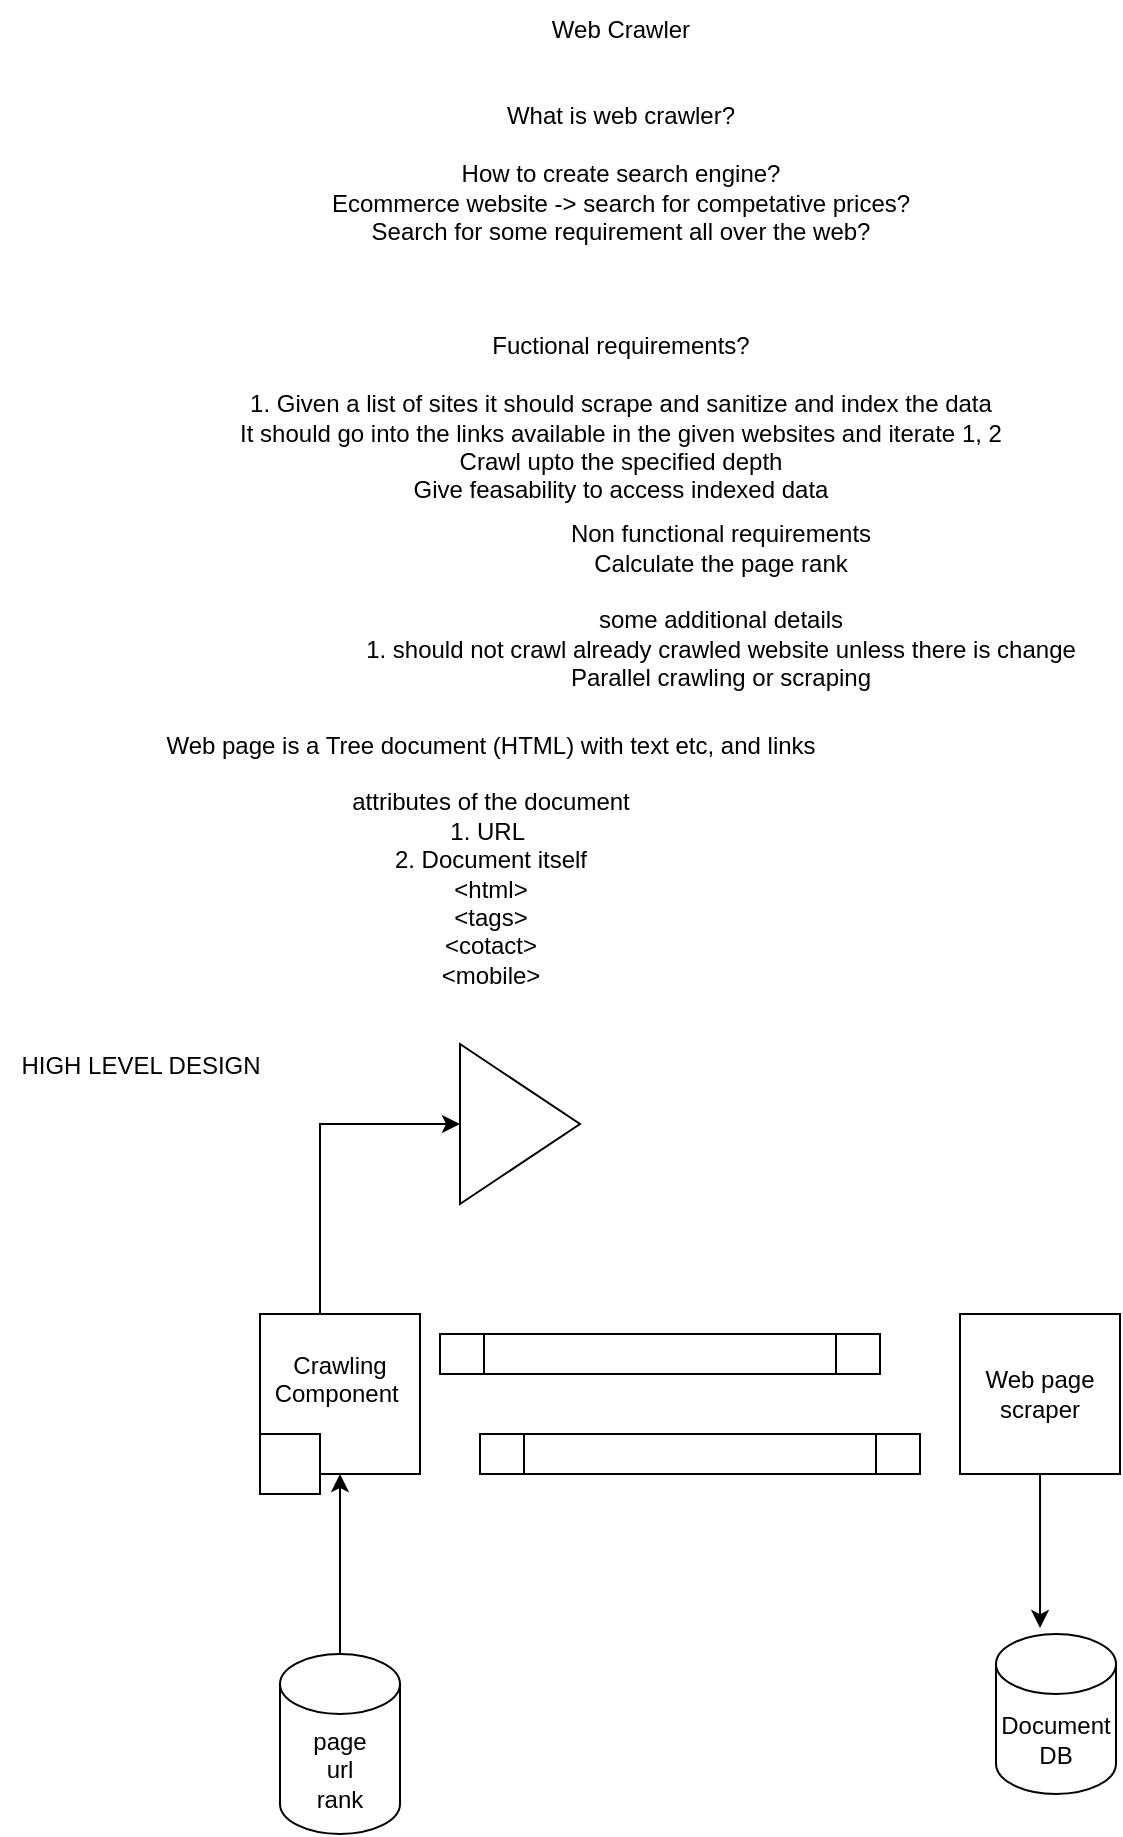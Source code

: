 <mxfile version="26.0.6">
  <diagram name="Page-1" id="_CZJu7FzzwvH2fVmsiok">
    <mxGraphModel dx="1781" dy="639" grid="1" gridSize="10" guides="1" tooltips="1" connect="1" arrows="1" fold="1" page="1" pageScale="1" pageWidth="827" pageHeight="1169" math="0" shadow="0">
      <root>
        <mxCell id="0" />
        <mxCell id="1" parent="0" />
        <mxCell id="jZyp7qm8p_olT4CLzALx-1" value="Web Crawler&lt;div&gt;&lt;br&gt;&lt;/div&gt;&lt;div&gt;&lt;br&gt;&lt;/div&gt;&lt;div&gt;What is web crawler?&lt;/div&gt;&lt;div&gt;&lt;br&gt;&lt;/div&gt;&lt;div&gt;How to create search engine?&lt;/div&gt;&lt;div&gt;Ecommerce website -&amp;gt; search for competative prices?&lt;/div&gt;&lt;div&gt;Search for some requirement all over the web?&lt;/div&gt;&lt;div&gt;&lt;br&gt;&lt;/div&gt;&lt;div&gt;&lt;br&gt;&lt;/div&gt;&lt;div&gt;&lt;br&gt;&lt;/div&gt;&lt;div&gt;Fuctional requirements?&lt;/div&gt;&lt;div&gt;&lt;br&gt;&lt;/div&gt;&lt;div&gt;1. Given a list of sites it should scrape and sanitize and index the data&lt;/div&gt;&lt;div&gt;It should go into the links available in the given websites and iterate 1, 2&lt;/div&gt;&lt;div&gt;Crawl upto the specified depth&lt;/div&gt;&lt;div&gt;Give feasability to access indexed data&lt;/div&gt;" style="text;html=1;align=center;verticalAlign=middle;resizable=0;points=[];autosize=1;strokeColor=none;fillColor=none;" vertex="1" parent="1">
          <mxGeometry x="-100" y="63" width="400" height="260" as="geometry" />
        </mxCell>
        <mxCell id="jZyp7qm8p_olT4CLzALx-2" value="Non functional requirements&lt;div&gt;Calculate the page rank&lt;/div&gt;&lt;div&gt;&lt;br&gt;&lt;/div&gt;&lt;div&gt;some additional details&lt;br&gt;&lt;div&gt;1. should not crawl already crawled website unless there is change&lt;/div&gt;&lt;div&gt;Parallel crawling or scraping&lt;/div&gt;&lt;div&gt;&lt;br&gt;&lt;/div&gt;&lt;/div&gt;" style="text;html=1;align=center;verticalAlign=middle;resizable=0;points=[];autosize=1;strokeColor=none;fillColor=none;" vertex="1" parent="1">
          <mxGeometry x="-40" y="318" width="380" height="110" as="geometry" />
        </mxCell>
        <mxCell id="jZyp7qm8p_olT4CLzALx-3" value="Web page is a Tree document (HTML) with text etc, and links&lt;div&gt;&lt;br&gt;&lt;/div&gt;&lt;div&gt;attributes of the document&lt;/div&gt;&lt;div&gt;1. URL&amp;nbsp;&lt;/div&gt;&lt;div&gt;2. Document itself&lt;/div&gt;&lt;div&gt;&amp;lt;html&amp;gt;&lt;/div&gt;&lt;div&gt;&amp;lt;tags&amp;gt;&lt;/div&gt;&lt;div&gt;&amp;lt;cotact&amp;gt;&lt;/div&gt;&lt;div&gt;&amp;lt;mobile&amp;gt;&lt;/div&gt;&lt;div&gt;&lt;br&gt;&lt;/div&gt;" style="text;html=1;align=center;verticalAlign=middle;resizable=0;points=[];autosize=1;strokeColor=none;fillColor=none;" vertex="1" parent="1">
          <mxGeometry x="-140" y="420" width="350" height="160" as="geometry" />
        </mxCell>
        <mxCell id="jZyp7qm8p_olT4CLzALx-4" value="HIGH LEVEL DESIGN&lt;div&gt;&lt;br&gt;&lt;/div&gt;" style="text;html=1;align=center;verticalAlign=middle;resizable=0;points=[];autosize=1;strokeColor=none;fillColor=none;" vertex="1" parent="1">
          <mxGeometry x="-210" y="583" width="140" height="40" as="geometry" />
        </mxCell>
        <mxCell id="jZyp7qm8p_olT4CLzALx-12" style="edgeStyle=orthogonalEdgeStyle;rounded=0;orthogonalLoop=1;jettySize=auto;html=1;entryX=0;entryY=0.5;entryDx=0;entryDy=0;" edge="1" parent="1" source="jZyp7qm8p_olT4CLzALx-5" target="jZyp7qm8p_olT4CLzALx-11">
          <mxGeometry relative="1" as="geometry">
            <Array as="points">
              <mxPoint x="-50" y="625" />
            </Array>
          </mxGeometry>
        </mxCell>
        <mxCell id="jZyp7qm8p_olT4CLzALx-5" value="&lt;div&gt;Crawling&lt;/div&gt;Component&amp;nbsp;&lt;div&gt;&lt;br&gt;&lt;/div&gt;" style="whiteSpace=wrap;html=1;aspect=fixed;" vertex="1" parent="1">
          <mxGeometry x="-80" y="720" width="80" height="80" as="geometry" />
        </mxCell>
        <mxCell id="jZyp7qm8p_olT4CLzALx-6" value="Web page scraper" style="whiteSpace=wrap;html=1;aspect=fixed;" vertex="1" parent="1">
          <mxGeometry x="270" y="720" width="80" height="80" as="geometry" />
        </mxCell>
        <mxCell id="jZyp7qm8p_olT4CLzALx-7" value="" style="shape=process;whiteSpace=wrap;html=1;backgroundOutline=1;" vertex="1" parent="1">
          <mxGeometry x="10" y="730" width="220" height="20" as="geometry" />
        </mxCell>
        <mxCell id="jZyp7qm8p_olT4CLzALx-8" value="" style="whiteSpace=wrap;html=1;aspect=fixed;" vertex="1" parent="1">
          <mxGeometry x="-80" y="780" width="30" height="30" as="geometry" />
        </mxCell>
        <mxCell id="jZyp7qm8p_olT4CLzALx-10" style="edgeStyle=orthogonalEdgeStyle;rounded=0;orthogonalLoop=1;jettySize=auto;html=1;entryX=0.5;entryY=1;entryDx=0;entryDy=0;" edge="1" parent="1" source="jZyp7qm8p_olT4CLzALx-9" target="jZyp7qm8p_olT4CLzALx-5">
          <mxGeometry relative="1" as="geometry" />
        </mxCell>
        <mxCell id="jZyp7qm8p_olT4CLzALx-9" value="page&lt;br&gt;&lt;div&gt;url&lt;/div&gt;&lt;div&gt;rank&lt;/div&gt;" style="shape=cylinder3;whiteSpace=wrap;html=1;boundedLbl=1;backgroundOutline=1;size=15;" vertex="1" parent="1">
          <mxGeometry x="-70" y="890" width="60" height="90" as="geometry" />
        </mxCell>
        <mxCell id="jZyp7qm8p_olT4CLzALx-11" value="" style="triangle;whiteSpace=wrap;html=1;" vertex="1" parent="1">
          <mxGeometry x="20" y="585" width="60" height="80" as="geometry" />
        </mxCell>
        <mxCell id="jZyp7qm8p_olT4CLzALx-13" value="" style="shape=process;whiteSpace=wrap;html=1;backgroundOutline=1;" vertex="1" parent="1">
          <mxGeometry x="30" y="780" width="220" height="20" as="geometry" />
        </mxCell>
        <mxCell id="jZyp7qm8p_olT4CLzALx-14" style="edgeStyle=orthogonalEdgeStyle;rounded=0;orthogonalLoop=1;jettySize=auto;html=1;exitX=0.5;exitY=1;exitDx=0;exitDy=0;" edge="1" parent="1" source="jZyp7qm8p_olT4CLzALx-13" target="jZyp7qm8p_olT4CLzALx-13">
          <mxGeometry relative="1" as="geometry" />
        </mxCell>
        <mxCell id="jZyp7qm8p_olT4CLzALx-15" value="Document DB" style="shape=cylinder3;whiteSpace=wrap;html=1;boundedLbl=1;backgroundOutline=1;size=15;" vertex="1" parent="1">
          <mxGeometry x="288" y="880" width="60" height="80" as="geometry" />
        </mxCell>
        <mxCell id="jZyp7qm8p_olT4CLzALx-16" style="edgeStyle=orthogonalEdgeStyle;rounded=0;orthogonalLoop=1;jettySize=auto;html=1;entryX=0.367;entryY=-0.037;entryDx=0;entryDy=0;entryPerimeter=0;" edge="1" parent="1" source="jZyp7qm8p_olT4CLzALx-6" target="jZyp7qm8p_olT4CLzALx-15">
          <mxGeometry relative="1" as="geometry" />
        </mxCell>
      </root>
    </mxGraphModel>
  </diagram>
</mxfile>
